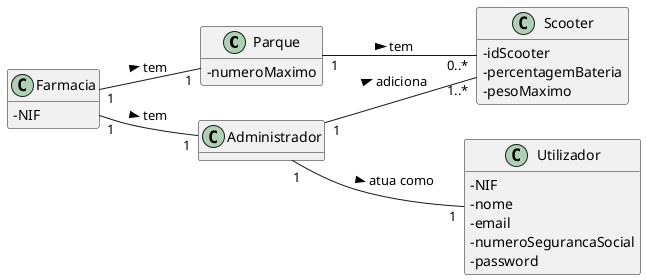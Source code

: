 @startuml
skinparam classAttributeIconSize 0
hide methods
left to right direction

class Parque {
  -numeroMaximo
}

class Farmacia {
  -NIF
}

class Utilizador {
  -NIF
  -nome
  -email
  -numeroSegurancaSocial
  -password
}

class Scooter {
  -idScooter
  -percentagemBateria
  -pesoMaximo
}

Administrador "1" -- "1" Utilizador: atua como >
Administrador "1" -- "1..*" Scooter: adiciona >
Farmacia "1" -- "1" Parque: tem >
Farmacia "1" -- "1" Administrador: tem >
Parque "1" -- "0..*" Scooter: tem > 

@enduml
